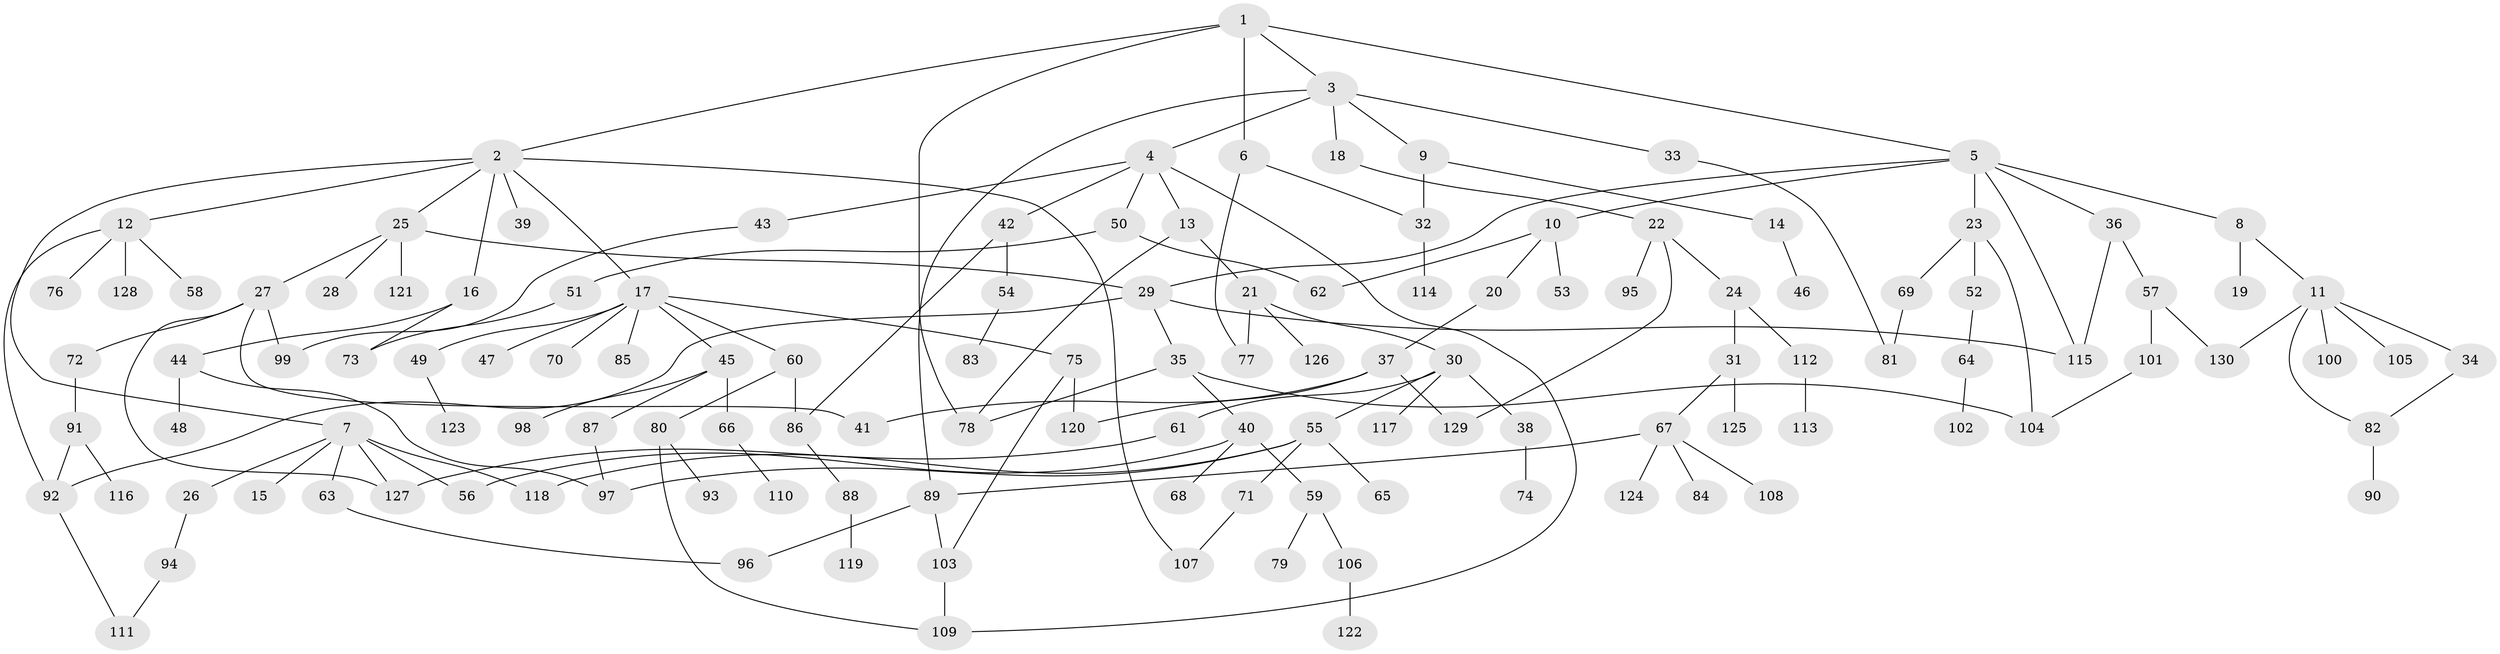 // Generated by graph-tools (version 1.1) at 2025/13/03/09/25 04:13:37]
// undirected, 130 vertices, 163 edges
graph export_dot {
graph [start="1"]
  node [color=gray90,style=filled];
  1;
  2;
  3;
  4;
  5;
  6;
  7;
  8;
  9;
  10;
  11;
  12;
  13;
  14;
  15;
  16;
  17;
  18;
  19;
  20;
  21;
  22;
  23;
  24;
  25;
  26;
  27;
  28;
  29;
  30;
  31;
  32;
  33;
  34;
  35;
  36;
  37;
  38;
  39;
  40;
  41;
  42;
  43;
  44;
  45;
  46;
  47;
  48;
  49;
  50;
  51;
  52;
  53;
  54;
  55;
  56;
  57;
  58;
  59;
  60;
  61;
  62;
  63;
  64;
  65;
  66;
  67;
  68;
  69;
  70;
  71;
  72;
  73;
  74;
  75;
  76;
  77;
  78;
  79;
  80;
  81;
  82;
  83;
  84;
  85;
  86;
  87;
  88;
  89;
  90;
  91;
  92;
  93;
  94;
  95;
  96;
  97;
  98;
  99;
  100;
  101;
  102;
  103;
  104;
  105;
  106;
  107;
  108;
  109;
  110;
  111;
  112;
  113;
  114;
  115;
  116;
  117;
  118;
  119;
  120;
  121;
  122;
  123;
  124;
  125;
  126;
  127;
  128;
  129;
  130;
  1 -- 2;
  1 -- 3;
  1 -- 5;
  1 -- 6;
  1 -- 78;
  2 -- 7;
  2 -- 12;
  2 -- 16;
  2 -- 17;
  2 -- 25;
  2 -- 39;
  2 -- 107;
  3 -- 4;
  3 -- 9;
  3 -- 18;
  3 -- 33;
  3 -- 89;
  4 -- 13;
  4 -- 42;
  4 -- 43;
  4 -- 50;
  4 -- 109;
  5 -- 8;
  5 -- 10;
  5 -- 23;
  5 -- 36;
  5 -- 29;
  5 -- 115;
  6 -- 32;
  6 -- 77;
  7 -- 15;
  7 -- 26;
  7 -- 56;
  7 -- 63;
  7 -- 118;
  7 -- 127;
  8 -- 11;
  8 -- 19;
  9 -- 14;
  9 -- 32;
  10 -- 20;
  10 -- 53;
  10 -- 62;
  11 -- 34;
  11 -- 82;
  11 -- 100;
  11 -- 105;
  11 -- 130;
  12 -- 58;
  12 -- 76;
  12 -- 128;
  12 -- 92;
  13 -- 21;
  13 -- 78;
  14 -- 46;
  16 -- 44;
  16 -- 73;
  17 -- 45;
  17 -- 47;
  17 -- 49;
  17 -- 60;
  17 -- 70;
  17 -- 75;
  17 -- 85;
  18 -- 22;
  20 -- 37;
  21 -- 30;
  21 -- 77;
  21 -- 126;
  22 -- 24;
  22 -- 95;
  22 -- 129;
  23 -- 52;
  23 -- 69;
  23 -- 104;
  24 -- 31;
  24 -- 112;
  25 -- 27;
  25 -- 28;
  25 -- 29;
  25 -- 121;
  26 -- 94;
  27 -- 72;
  27 -- 99;
  27 -- 127;
  27 -- 41;
  29 -- 35;
  29 -- 92;
  29 -- 115;
  30 -- 38;
  30 -- 55;
  30 -- 61;
  30 -- 117;
  31 -- 67;
  31 -- 125;
  32 -- 114;
  33 -- 81;
  34 -- 82;
  35 -- 40;
  35 -- 104;
  35 -- 78;
  36 -- 57;
  36 -- 115;
  37 -- 41;
  37 -- 120;
  37 -- 129;
  38 -- 74;
  40 -- 59;
  40 -- 68;
  40 -- 56;
  42 -- 54;
  42 -- 86;
  43 -- 99;
  44 -- 48;
  44 -- 97;
  45 -- 66;
  45 -- 87;
  45 -- 98;
  49 -- 123;
  50 -- 51;
  50 -- 62;
  51 -- 73;
  52 -- 64;
  54 -- 83;
  55 -- 65;
  55 -- 71;
  55 -- 118;
  55 -- 97;
  57 -- 101;
  57 -- 130;
  59 -- 79;
  59 -- 106;
  60 -- 80;
  60 -- 86;
  61 -- 127;
  63 -- 96;
  64 -- 102;
  66 -- 110;
  67 -- 84;
  67 -- 89;
  67 -- 108;
  67 -- 124;
  69 -- 81;
  71 -- 107;
  72 -- 91;
  75 -- 103;
  75 -- 120;
  80 -- 93;
  80 -- 109;
  82 -- 90;
  86 -- 88;
  87 -- 97;
  88 -- 119;
  89 -- 103;
  89 -- 96;
  91 -- 116;
  91 -- 92;
  92 -- 111;
  94 -- 111;
  101 -- 104;
  103 -- 109;
  106 -- 122;
  112 -- 113;
}
